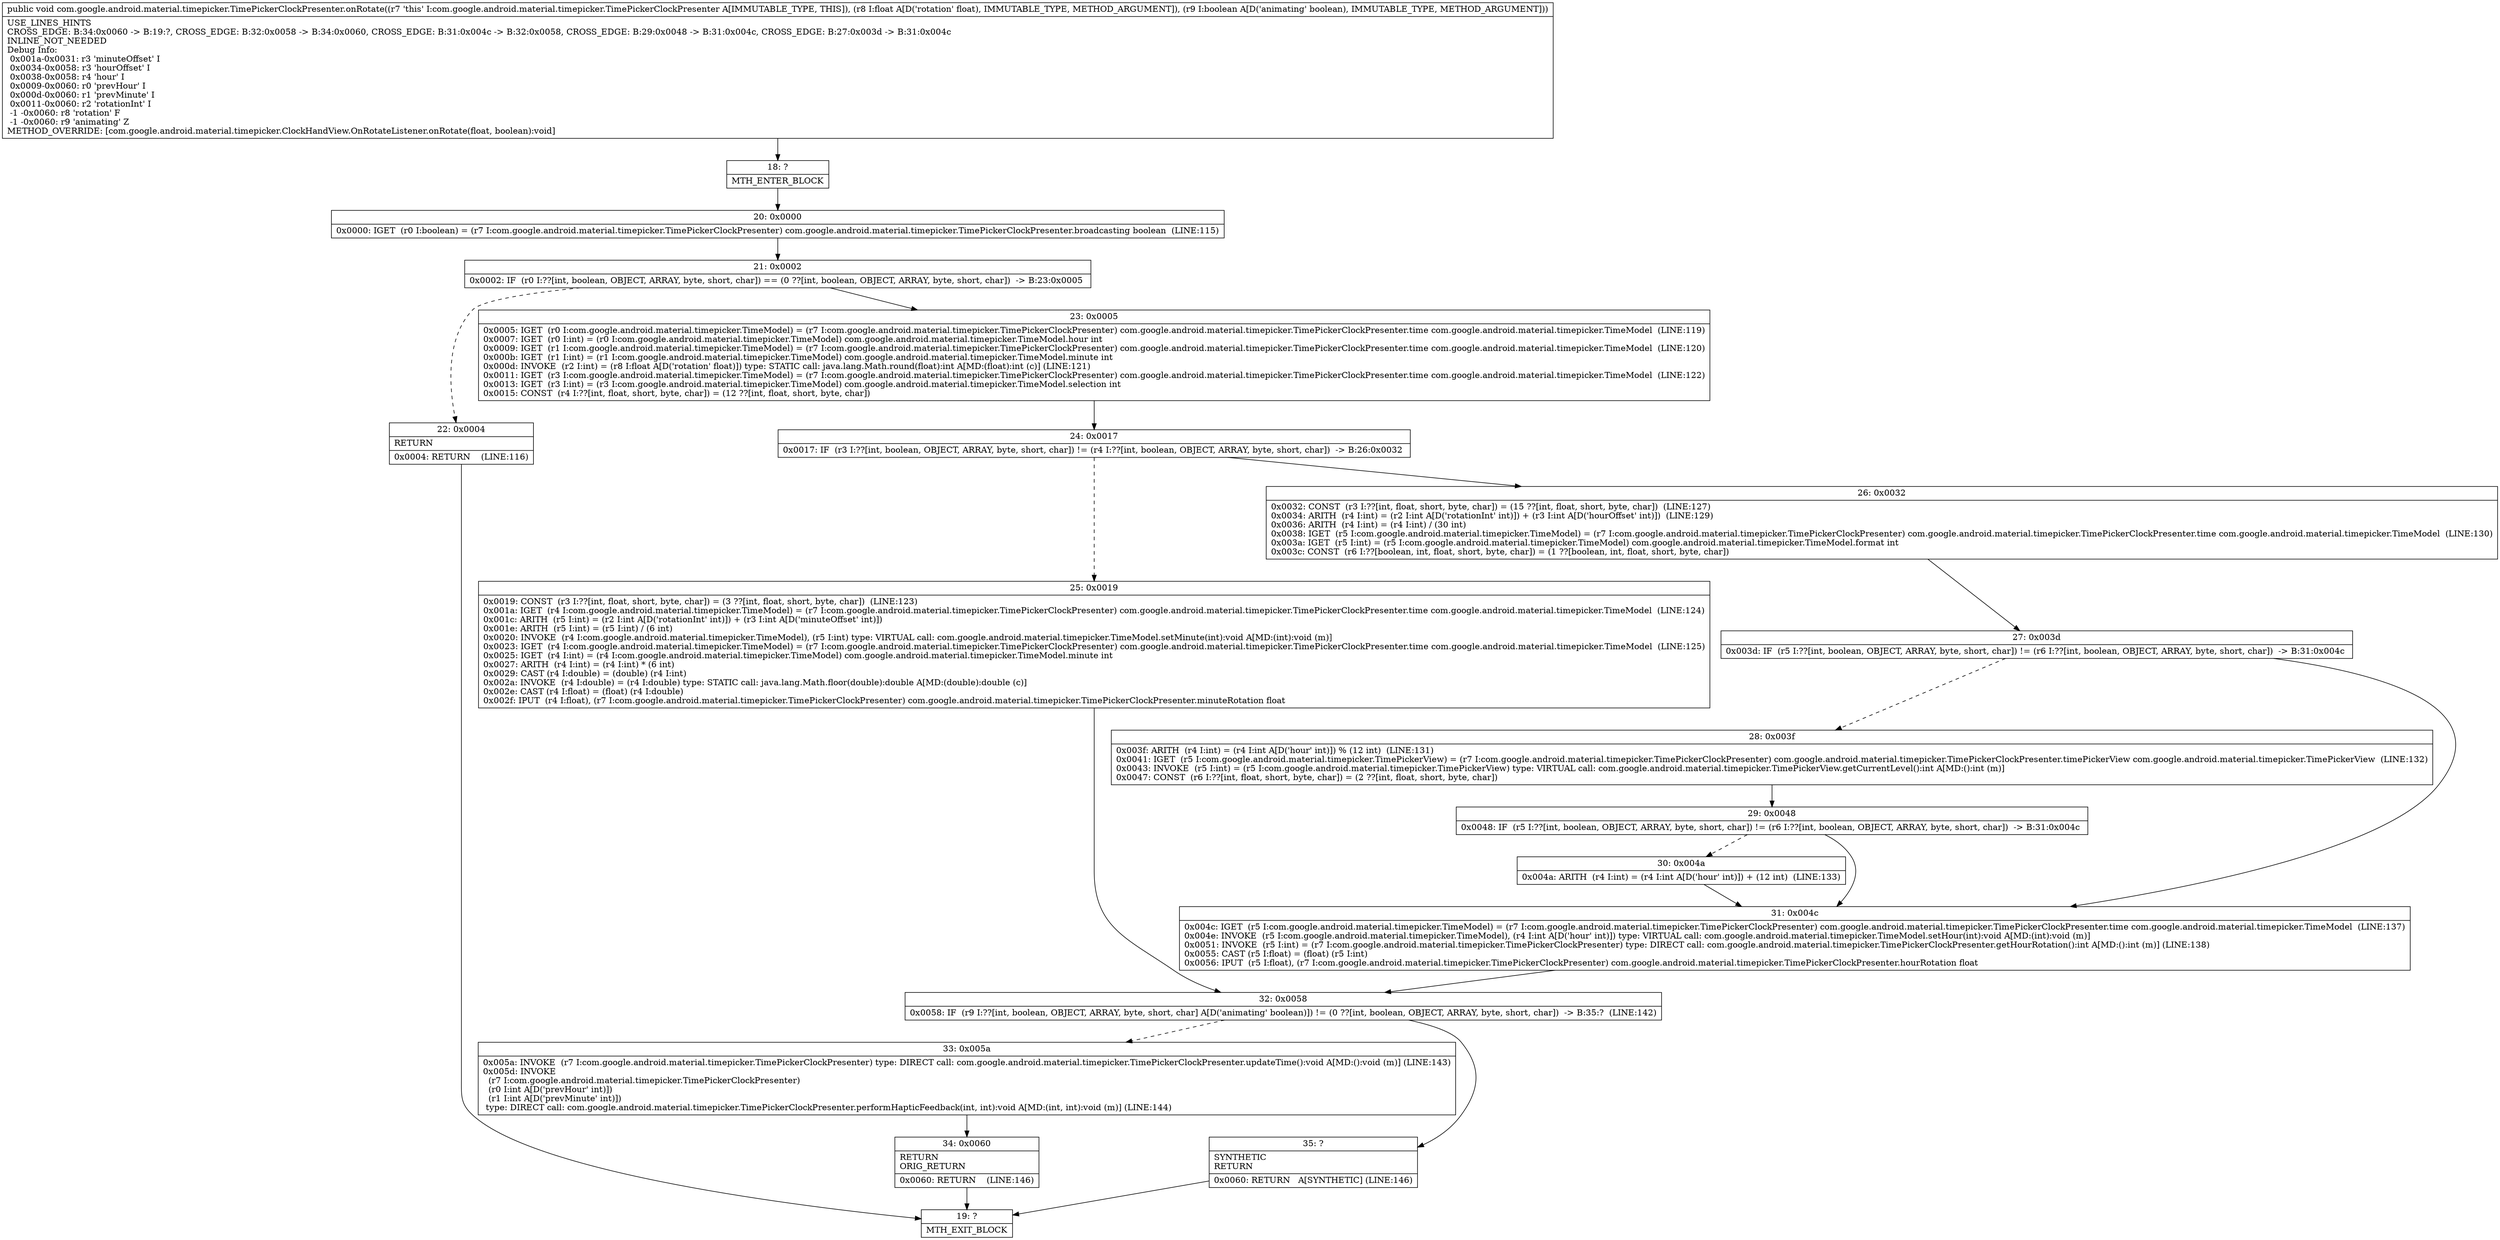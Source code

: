 digraph "CFG forcom.google.android.material.timepicker.TimePickerClockPresenter.onRotate(FZ)V" {
Node_18 [shape=record,label="{18\:\ ?|MTH_ENTER_BLOCK\l}"];
Node_20 [shape=record,label="{20\:\ 0x0000|0x0000: IGET  (r0 I:boolean) = (r7 I:com.google.android.material.timepicker.TimePickerClockPresenter) com.google.android.material.timepicker.TimePickerClockPresenter.broadcasting boolean  (LINE:115)\l}"];
Node_21 [shape=record,label="{21\:\ 0x0002|0x0002: IF  (r0 I:??[int, boolean, OBJECT, ARRAY, byte, short, char]) == (0 ??[int, boolean, OBJECT, ARRAY, byte, short, char])  \-\> B:23:0x0005 \l}"];
Node_22 [shape=record,label="{22\:\ 0x0004|RETURN\l|0x0004: RETURN    (LINE:116)\l}"];
Node_19 [shape=record,label="{19\:\ ?|MTH_EXIT_BLOCK\l}"];
Node_23 [shape=record,label="{23\:\ 0x0005|0x0005: IGET  (r0 I:com.google.android.material.timepicker.TimeModel) = (r7 I:com.google.android.material.timepicker.TimePickerClockPresenter) com.google.android.material.timepicker.TimePickerClockPresenter.time com.google.android.material.timepicker.TimeModel  (LINE:119)\l0x0007: IGET  (r0 I:int) = (r0 I:com.google.android.material.timepicker.TimeModel) com.google.android.material.timepicker.TimeModel.hour int \l0x0009: IGET  (r1 I:com.google.android.material.timepicker.TimeModel) = (r7 I:com.google.android.material.timepicker.TimePickerClockPresenter) com.google.android.material.timepicker.TimePickerClockPresenter.time com.google.android.material.timepicker.TimeModel  (LINE:120)\l0x000b: IGET  (r1 I:int) = (r1 I:com.google.android.material.timepicker.TimeModel) com.google.android.material.timepicker.TimeModel.minute int \l0x000d: INVOKE  (r2 I:int) = (r8 I:float A[D('rotation' float)]) type: STATIC call: java.lang.Math.round(float):int A[MD:(float):int (c)] (LINE:121)\l0x0011: IGET  (r3 I:com.google.android.material.timepicker.TimeModel) = (r7 I:com.google.android.material.timepicker.TimePickerClockPresenter) com.google.android.material.timepicker.TimePickerClockPresenter.time com.google.android.material.timepicker.TimeModel  (LINE:122)\l0x0013: IGET  (r3 I:int) = (r3 I:com.google.android.material.timepicker.TimeModel) com.google.android.material.timepicker.TimeModel.selection int \l0x0015: CONST  (r4 I:??[int, float, short, byte, char]) = (12 ??[int, float, short, byte, char]) \l}"];
Node_24 [shape=record,label="{24\:\ 0x0017|0x0017: IF  (r3 I:??[int, boolean, OBJECT, ARRAY, byte, short, char]) != (r4 I:??[int, boolean, OBJECT, ARRAY, byte, short, char])  \-\> B:26:0x0032 \l}"];
Node_25 [shape=record,label="{25\:\ 0x0019|0x0019: CONST  (r3 I:??[int, float, short, byte, char]) = (3 ??[int, float, short, byte, char])  (LINE:123)\l0x001a: IGET  (r4 I:com.google.android.material.timepicker.TimeModel) = (r7 I:com.google.android.material.timepicker.TimePickerClockPresenter) com.google.android.material.timepicker.TimePickerClockPresenter.time com.google.android.material.timepicker.TimeModel  (LINE:124)\l0x001c: ARITH  (r5 I:int) = (r2 I:int A[D('rotationInt' int)]) + (r3 I:int A[D('minuteOffset' int)]) \l0x001e: ARITH  (r5 I:int) = (r5 I:int) \/ (6 int) \l0x0020: INVOKE  (r4 I:com.google.android.material.timepicker.TimeModel), (r5 I:int) type: VIRTUAL call: com.google.android.material.timepicker.TimeModel.setMinute(int):void A[MD:(int):void (m)]\l0x0023: IGET  (r4 I:com.google.android.material.timepicker.TimeModel) = (r7 I:com.google.android.material.timepicker.TimePickerClockPresenter) com.google.android.material.timepicker.TimePickerClockPresenter.time com.google.android.material.timepicker.TimeModel  (LINE:125)\l0x0025: IGET  (r4 I:int) = (r4 I:com.google.android.material.timepicker.TimeModel) com.google.android.material.timepicker.TimeModel.minute int \l0x0027: ARITH  (r4 I:int) = (r4 I:int) * (6 int) \l0x0029: CAST (r4 I:double) = (double) (r4 I:int) \l0x002a: INVOKE  (r4 I:double) = (r4 I:double) type: STATIC call: java.lang.Math.floor(double):double A[MD:(double):double (c)]\l0x002e: CAST (r4 I:float) = (float) (r4 I:double) \l0x002f: IPUT  (r4 I:float), (r7 I:com.google.android.material.timepicker.TimePickerClockPresenter) com.google.android.material.timepicker.TimePickerClockPresenter.minuteRotation float \l}"];
Node_32 [shape=record,label="{32\:\ 0x0058|0x0058: IF  (r9 I:??[int, boolean, OBJECT, ARRAY, byte, short, char] A[D('animating' boolean)]) != (0 ??[int, boolean, OBJECT, ARRAY, byte, short, char])  \-\> B:35:?  (LINE:142)\l}"];
Node_33 [shape=record,label="{33\:\ 0x005a|0x005a: INVOKE  (r7 I:com.google.android.material.timepicker.TimePickerClockPresenter) type: DIRECT call: com.google.android.material.timepicker.TimePickerClockPresenter.updateTime():void A[MD:():void (m)] (LINE:143)\l0x005d: INVOKE  \l  (r7 I:com.google.android.material.timepicker.TimePickerClockPresenter)\l  (r0 I:int A[D('prevHour' int)])\l  (r1 I:int A[D('prevMinute' int)])\l type: DIRECT call: com.google.android.material.timepicker.TimePickerClockPresenter.performHapticFeedback(int, int):void A[MD:(int, int):void (m)] (LINE:144)\l}"];
Node_34 [shape=record,label="{34\:\ 0x0060|RETURN\lORIG_RETURN\l|0x0060: RETURN    (LINE:146)\l}"];
Node_35 [shape=record,label="{35\:\ ?|SYNTHETIC\lRETURN\l|0x0060: RETURN   A[SYNTHETIC] (LINE:146)\l}"];
Node_26 [shape=record,label="{26\:\ 0x0032|0x0032: CONST  (r3 I:??[int, float, short, byte, char]) = (15 ??[int, float, short, byte, char])  (LINE:127)\l0x0034: ARITH  (r4 I:int) = (r2 I:int A[D('rotationInt' int)]) + (r3 I:int A[D('hourOffset' int)])  (LINE:129)\l0x0036: ARITH  (r4 I:int) = (r4 I:int) \/ (30 int) \l0x0038: IGET  (r5 I:com.google.android.material.timepicker.TimeModel) = (r7 I:com.google.android.material.timepicker.TimePickerClockPresenter) com.google.android.material.timepicker.TimePickerClockPresenter.time com.google.android.material.timepicker.TimeModel  (LINE:130)\l0x003a: IGET  (r5 I:int) = (r5 I:com.google.android.material.timepicker.TimeModel) com.google.android.material.timepicker.TimeModel.format int \l0x003c: CONST  (r6 I:??[boolean, int, float, short, byte, char]) = (1 ??[boolean, int, float, short, byte, char]) \l}"];
Node_27 [shape=record,label="{27\:\ 0x003d|0x003d: IF  (r5 I:??[int, boolean, OBJECT, ARRAY, byte, short, char]) != (r6 I:??[int, boolean, OBJECT, ARRAY, byte, short, char])  \-\> B:31:0x004c \l}"];
Node_28 [shape=record,label="{28\:\ 0x003f|0x003f: ARITH  (r4 I:int) = (r4 I:int A[D('hour' int)]) % (12 int)  (LINE:131)\l0x0041: IGET  (r5 I:com.google.android.material.timepicker.TimePickerView) = (r7 I:com.google.android.material.timepicker.TimePickerClockPresenter) com.google.android.material.timepicker.TimePickerClockPresenter.timePickerView com.google.android.material.timepicker.TimePickerView  (LINE:132)\l0x0043: INVOKE  (r5 I:int) = (r5 I:com.google.android.material.timepicker.TimePickerView) type: VIRTUAL call: com.google.android.material.timepicker.TimePickerView.getCurrentLevel():int A[MD:():int (m)]\l0x0047: CONST  (r6 I:??[int, float, short, byte, char]) = (2 ??[int, float, short, byte, char]) \l}"];
Node_29 [shape=record,label="{29\:\ 0x0048|0x0048: IF  (r5 I:??[int, boolean, OBJECT, ARRAY, byte, short, char]) != (r6 I:??[int, boolean, OBJECT, ARRAY, byte, short, char])  \-\> B:31:0x004c \l}"];
Node_30 [shape=record,label="{30\:\ 0x004a|0x004a: ARITH  (r4 I:int) = (r4 I:int A[D('hour' int)]) + (12 int)  (LINE:133)\l}"];
Node_31 [shape=record,label="{31\:\ 0x004c|0x004c: IGET  (r5 I:com.google.android.material.timepicker.TimeModel) = (r7 I:com.google.android.material.timepicker.TimePickerClockPresenter) com.google.android.material.timepicker.TimePickerClockPresenter.time com.google.android.material.timepicker.TimeModel  (LINE:137)\l0x004e: INVOKE  (r5 I:com.google.android.material.timepicker.TimeModel), (r4 I:int A[D('hour' int)]) type: VIRTUAL call: com.google.android.material.timepicker.TimeModel.setHour(int):void A[MD:(int):void (m)]\l0x0051: INVOKE  (r5 I:int) = (r7 I:com.google.android.material.timepicker.TimePickerClockPresenter) type: DIRECT call: com.google.android.material.timepicker.TimePickerClockPresenter.getHourRotation():int A[MD:():int (m)] (LINE:138)\l0x0055: CAST (r5 I:float) = (float) (r5 I:int) \l0x0056: IPUT  (r5 I:float), (r7 I:com.google.android.material.timepicker.TimePickerClockPresenter) com.google.android.material.timepicker.TimePickerClockPresenter.hourRotation float \l}"];
MethodNode[shape=record,label="{public void com.google.android.material.timepicker.TimePickerClockPresenter.onRotate((r7 'this' I:com.google.android.material.timepicker.TimePickerClockPresenter A[IMMUTABLE_TYPE, THIS]), (r8 I:float A[D('rotation' float), IMMUTABLE_TYPE, METHOD_ARGUMENT]), (r9 I:boolean A[D('animating' boolean), IMMUTABLE_TYPE, METHOD_ARGUMENT]))  | USE_LINES_HINTS\lCROSS_EDGE: B:34:0x0060 \-\> B:19:?, CROSS_EDGE: B:32:0x0058 \-\> B:34:0x0060, CROSS_EDGE: B:31:0x004c \-\> B:32:0x0058, CROSS_EDGE: B:29:0x0048 \-\> B:31:0x004c, CROSS_EDGE: B:27:0x003d \-\> B:31:0x004c\lINLINE_NOT_NEEDED\lDebug Info:\l  0x001a\-0x0031: r3 'minuteOffset' I\l  0x0034\-0x0058: r3 'hourOffset' I\l  0x0038\-0x0058: r4 'hour' I\l  0x0009\-0x0060: r0 'prevHour' I\l  0x000d\-0x0060: r1 'prevMinute' I\l  0x0011\-0x0060: r2 'rotationInt' I\l  \-1 \-0x0060: r8 'rotation' F\l  \-1 \-0x0060: r9 'animating' Z\lMETHOD_OVERRIDE: [com.google.android.material.timepicker.ClockHandView.OnRotateListener.onRotate(float, boolean):void]\l}"];
MethodNode -> Node_18;Node_18 -> Node_20;
Node_20 -> Node_21;
Node_21 -> Node_22[style=dashed];
Node_21 -> Node_23;
Node_22 -> Node_19;
Node_23 -> Node_24;
Node_24 -> Node_25[style=dashed];
Node_24 -> Node_26;
Node_25 -> Node_32;
Node_32 -> Node_33[style=dashed];
Node_32 -> Node_35;
Node_33 -> Node_34;
Node_34 -> Node_19;
Node_35 -> Node_19;
Node_26 -> Node_27;
Node_27 -> Node_28[style=dashed];
Node_27 -> Node_31;
Node_28 -> Node_29;
Node_29 -> Node_30[style=dashed];
Node_29 -> Node_31;
Node_30 -> Node_31;
Node_31 -> Node_32;
}

